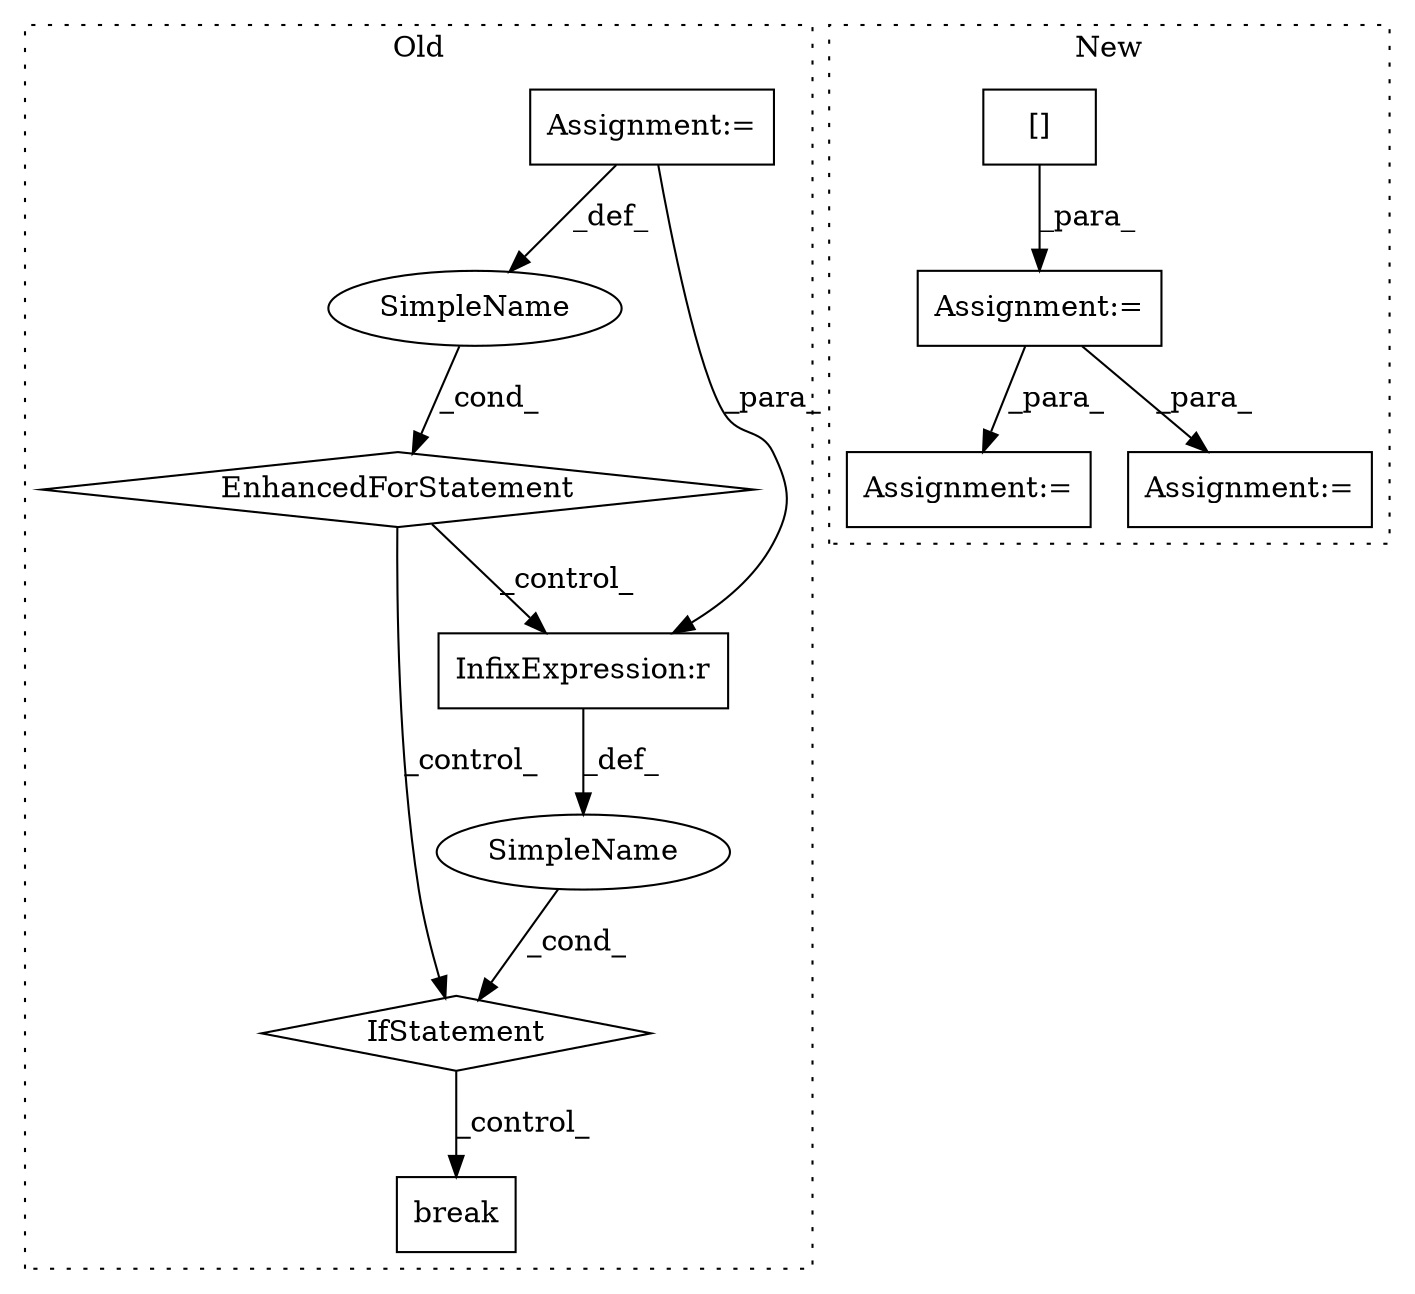 digraph G {
subgraph cluster0 {
1 [label="break" a="10" s="13145" l="6" shape="box"];
3 [label="IfStatement" a="25" s="13111,13133" l="4,2" shape="diamond"];
4 [label="SimpleName" a="42" s="" l="" shape="ellipse"];
5 [label="SimpleName" a="42" s="13016" l="1" shape="ellipse"];
6 [label="EnhancedForStatement" a="70" s="12937,13058" l="63,2" shape="diamond"];
7 [label="Assignment:=" a="7" s="12937,13058" l="63,2" shape="box"];
8 [label="InfixExpression:r" a="27" s="13116" l="4" shape="box"];
label = "Old";
style="dotted";
}
subgraph cluster1 {
2 [label="[]" a="2" s="13198,13217" l="10,1" shape="box"];
9 [label="Assignment:=" a="7" s="13197" l="1" shape="box"];
10 [label="Assignment:=" a="7" s="13356" l="1" shape="box"];
11 [label="Assignment:=" a="7" s="13232" l="1" shape="box"];
label = "New";
style="dotted";
}
2 -> 9 [label="_para_"];
3 -> 1 [label="_control_"];
4 -> 3 [label="_cond_"];
5 -> 6 [label="_cond_"];
6 -> 3 [label="_control_"];
6 -> 8 [label="_control_"];
7 -> 8 [label="_para_"];
7 -> 5 [label="_def_"];
8 -> 4 [label="_def_"];
9 -> 10 [label="_para_"];
9 -> 11 [label="_para_"];
}